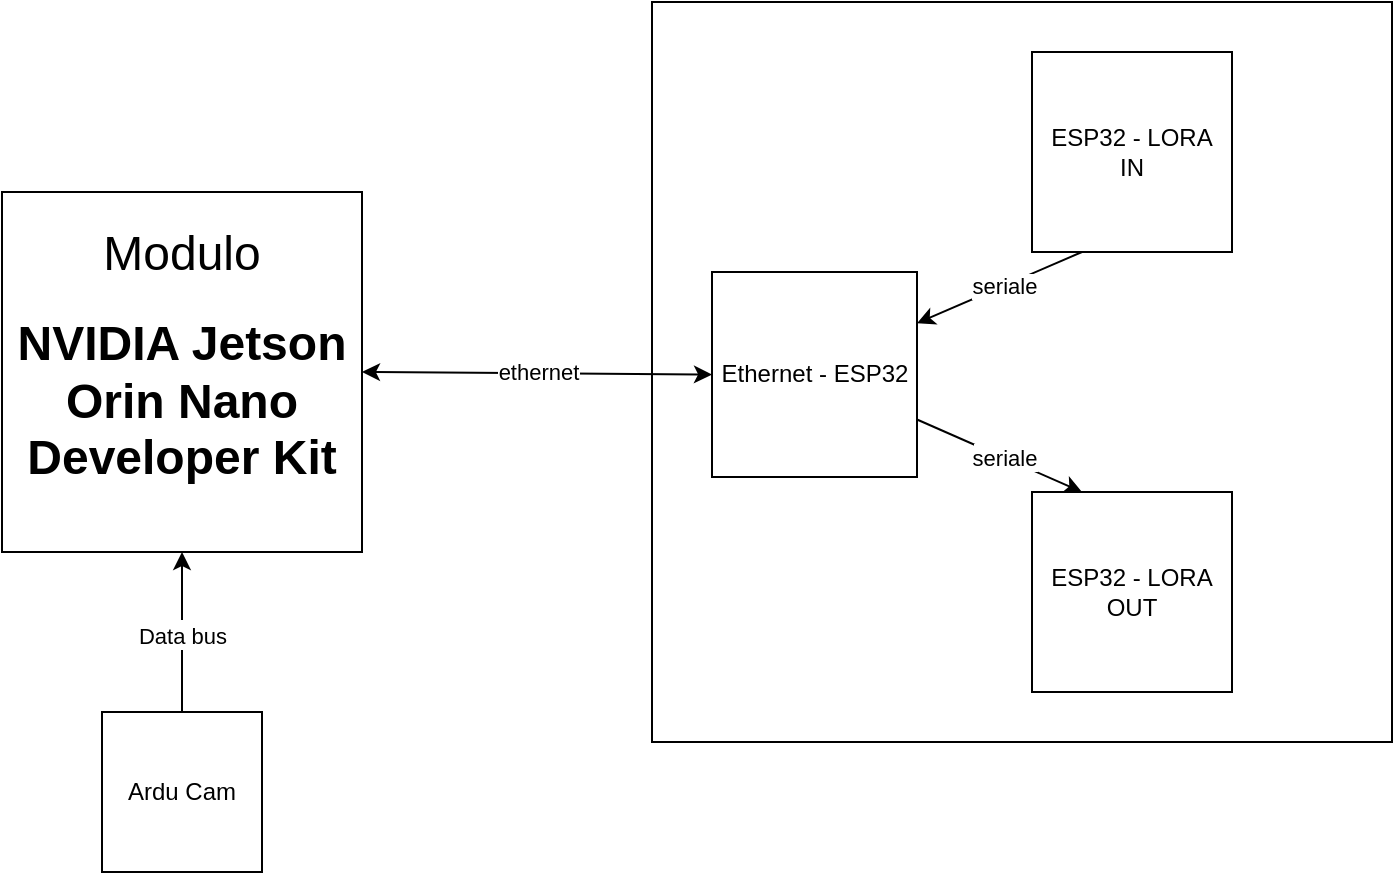 <mxfile version="24.8.4">
  <diagram name="Page-1" id="gtM-KBbGRNITbYT8aGW2">
    <mxGraphModel dx="1434" dy="738" grid="1" gridSize="10" guides="1" tooltips="1" connect="1" arrows="1" fold="1" page="1" pageScale="1" pageWidth="850" pageHeight="1100" math="0" shadow="0">
      <root>
        <mxCell id="0" />
        <mxCell id="1" parent="0" />
        <mxCell id="Jx2BlyM2KirhIQBwAuTQ-1" value="&lt;font style=&quot;font-size: 24px;&quot;&gt;Modulo &lt;br&gt;&lt;/font&gt;&lt;h1 style=&quot;font-size: 24px;&quot; class=&quot;product-summary-name-without-seo Product-Summary-Name ng-star-inserted&quot;&gt;&lt;font style=&quot;font-size: 24px;&quot;&gt;&lt;span class=&quot;product-summary-name--Original&quot;&gt; NVIDIA Jetson Orin Nano Developer Kit&lt;/span&gt;&lt;/font&gt;&lt;/h1&gt;" style="whiteSpace=wrap;html=1;aspect=fixed;" parent="1" vertex="1">
          <mxGeometry x="100" y="140" width="180" height="180" as="geometry" />
        </mxCell>
        <mxCell id="Jx2BlyM2KirhIQBwAuTQ-2" value="" style="whiteSpace=wrap;html=1;aspect=fixed;" parent="1" vertex="1">
          <mxGeometry x="425" y="45" width="370" height="370" as="geometry" />
        </mxCell>
        <mxCell id="Jx2BlyM2KirhIQBwAuTQ-3" value="&lt;div&gt;ESP32 - LORA&lt;br&gt;&lt;/div&gt;&lt;div&gt;IN&lt;br&gt;&lt;/div&gt;" style="whiteSpace=wrap;html=1;aspect=fixed;" parent="1" vertex="1">
          <mxGeometry x="615" y="70" width="100" height="100" as="geometry" />
        </mxCell>
        <mxCell id="Jx2BlyM2KirhIQBwAuTQ-4" value="Ethernet - ESP32" style="whiteSpace=wrap;html=1;aspect=fixed;" parent="1" vertex="1">
          <mxGeometry x="455" y="180" width="102.5" height="102.5" as="geometry" />
        </mxCell>
        <mxCell id="Jx2BlyM2KirhIQBwAuTQ-5" value="&lt;div&gt;ESP32 - LORA&lt;/div&gt;&lt;div&gt;OUT&lt;br&gt;&lt;/div&gt;" style="whiteSpace=wrap;html=1;aspect=fixed;" parent="1" vertex="1">
          <mxGeometry x="615" y="290" width="100" height="100" as="geometry" />
        </mxCell>
        <mxCell id="Jx2BlyM2KirhIQBwAuTQ-6" value="" style="endArrow=classic;html=1;rounded=0;exitX=1;exitY=0.5;exitDx=0;exitDy=0;entryX=0;entryY=0.5;entryDx=0;entryDy=0;startArrow=classic;startFill=1;" parent="1" source="Jx2BlyM2KirhIQBwAuTQ-1" target="Jx2BlyM2KirhIQBwAuTQ-4" edge="1">
          <mxGeometry relative="1" as="geometry">
            <mxPoint x="370" y="240" as="sourcePoint" />
            <mxPoint x="470" y="240" as="targetPoint" />
          </mxGeometry>
        </mxCell>
        <mxCell id="Jx2BlyM2KirhIQBwAuTQ-7" value="Label" style="edgeLabel;resizable=0;html=1;;align=center;verticalAlign=middle;" parent="Jx2BlyM2KirhIQBwAuTQ-6" connectable="0" vertex="1">
          <mxGeometry relative="1" as="geometry" />
        </mxCell>
        <mxCell id="Jx2BlyM2KirhIQBwAuTQ-8" value="Text" style="edgeLabel;html=1;align=center;verticalAlign=middle;resizable=0;points=[];" parent="Jx2BlyM2KirhIQBwAuTQ-6" vertex="1" connectable="0">
          <mxGeometry x="0.006" y="2" relative="1" as="geometry">
            <mxPoint as="offset" />
          </mxGeometry>
        </mxCell>
        <mxCell id="Jx2BlyM2KirhIQBwAuTQ-9" value="ethernet" style="edgeLabel;html=1;align=center;verticalAlign=middle;resizable=0;points=[];" parent="Jx2BlyM2KirhIQBwAuTQ-6" vertex="1" connectable="0">
          <mxGeometry x="0.001" y="1" relative="1" as="geometry">
            <mxPoint as="offset" />
          </mxGeometry>
        </mxCell>
        <mxCell id="Jx2BlyM2KirhIQBwAuTQ-10" value="" style="endArrow=classic;html=1;rounded=0;entryX=0.25;entryY=0;entryDx=0;entryDy=0;startArrow=none;startFill=0;" parent="1" source="Jx2BlyM2KirhIQBwAuTQ-4" target="Jx2BlyM2KirhIQBwAuTQ-5" edge="1">
          <mxGeometry relative="1" as="geometry">
            <mxPoint x="610" y="330" as="sourcePoint" />
            <mxPoint x="710" y="330" as="targetPoint" />
          </mxGeometry>
        </mxCell>
        <mxCell id="Jx2BlyM2KirhIQBwAuTQ-11" value="Label" style="edgeLabel;resizable=0;html=1;;align=center;verticalAlign=middle;" parent="Jx2BlyM2KirhIQBwAuTQ-10" connectable="0" vertex="1">
          <mxGeometry relative="1" as="geometry" />
        </mxCell>
        <mxCell id="Jx2BlyM2KirhIQBwAuTQ-12" value="seriale" style="edgeLabel;html=1;align=center;verticalAlign=middle;resizable=0;points=[];" parent="Jx2BlyM2KirhIQBwAuTQ-10" vertex="1" connectable="0">
          <mxGeometry x="0.048" relative="1" as="geometry">
            <mxPoint as="offset" />
          </mxGeometry>
        </mxCell>
        <mxCell id="Jx2BlyM2KirhIQBwAuTQ-13" value="" style="endArrow=none;html=1;rounded=0;exitX=1;exitY=0.25;exitDx=0;exitDy=0;startArrow=classic;startFill=1;endFill=0;" parent="1" source="Jx2BlyM2KirhIQBwAuTQ-4" edge="1">
          <mxGeometry relative="1" as="geometry">
            <mxPoint x="568" y="261" as="sourcePoint" />
            <mxPoint x="640" y="170" as="targetPoint" />
          </mxGeometry>
        </mxCell>
        <mxCell id="Jx2BlyM2KirhIQBwAuTQ-14" value="Label" style="edgeLabel;resizable=0;html=1;;align=center;verticalAlign=middle;" parent="Jx2BlyM2KirhIQBwAuTQ-13" connectable="0" vertex="1">
          <mxGeometry relative="1" as="geometry" />
        </mxCell>
        <mxCell id="Jx2BlyM2KirhIQBwAuTQ-15" value="seriale" style="edgeLabel;html=1;align=center;verticalAlign=middle;resizable=0;points=[];" parent="Jx2BlyM2KirhIQBwAuTQ-13" vertex="1" connectable="0">
          <mxGeometry x="0.048" relative="1" as="geometry">
            <mxPoint as="offset" />
          </mxGeometry>
        </mxCell>
        <mxCell id="Jx2BlyM2KirhIQBwAuTQ-16" value="Ardu Cam" style="whiteSpace=wrap;html=1;aspect=fixed;" parent="1" vertex="1">
          <mxGeometry x="150" y="400" width="80" height="80" as="geometry" />
        </mxCell>
        <mxCell id="Jx2BlyM2KirhIQBwAuTQ-17" value="" style="endArrow=classic;html=1;rounded=0;exitX=0.5;exitY=0;exitDx=0;exitDy=0;entryX=0.5;entryY=1;entryDx=0;entryDy=0;" parent="1" source="Jx2BlyM2KirhIQBwAuTQ-16" target="Jx2BlyM2KirhIQBwAuTQ-1" edge="1">
          <mxGeometry relative="1" as="geometry">
            <mxPoint x="350" y="280" as="sourcePoint" />
            <mxPoint x="450" y="280" as="targetPoint" />
          </mxGeometry>
        </mxCell>
        <mxCell id="Jx2BlyM2KirhIQBwAuTQ-18" value="Label" style="edgeLabel;resizable=0;html=1;;align=center;verticalAlign=middle;" parent="Jx2BlyM2KirhIQBwAuTQ-17" connectable="0" vertex="1">
          <mxGeometry relative="1" as="geometry" />
        </mxCell>
        <mxCell id="Jx2BlyM2KirhIQBwAuTQ-19" value="Data bus" style="edgeLabel;html=1;align=center;verticalAlign=middle;resizable=0;points=[];" parent="Jx2BlyM2KirhIQBwAuTQ-17" vertex="1" connectable="0">
          <mxGeometry x="-0.05" y="-7" relative="1" as="geometry">
            <mxPoint x="-7" as="offset" />
          </mxGeometry>
        </mxCell>
      </root>
    </mxGraphModel>
  </diagram>
</mxfile>
